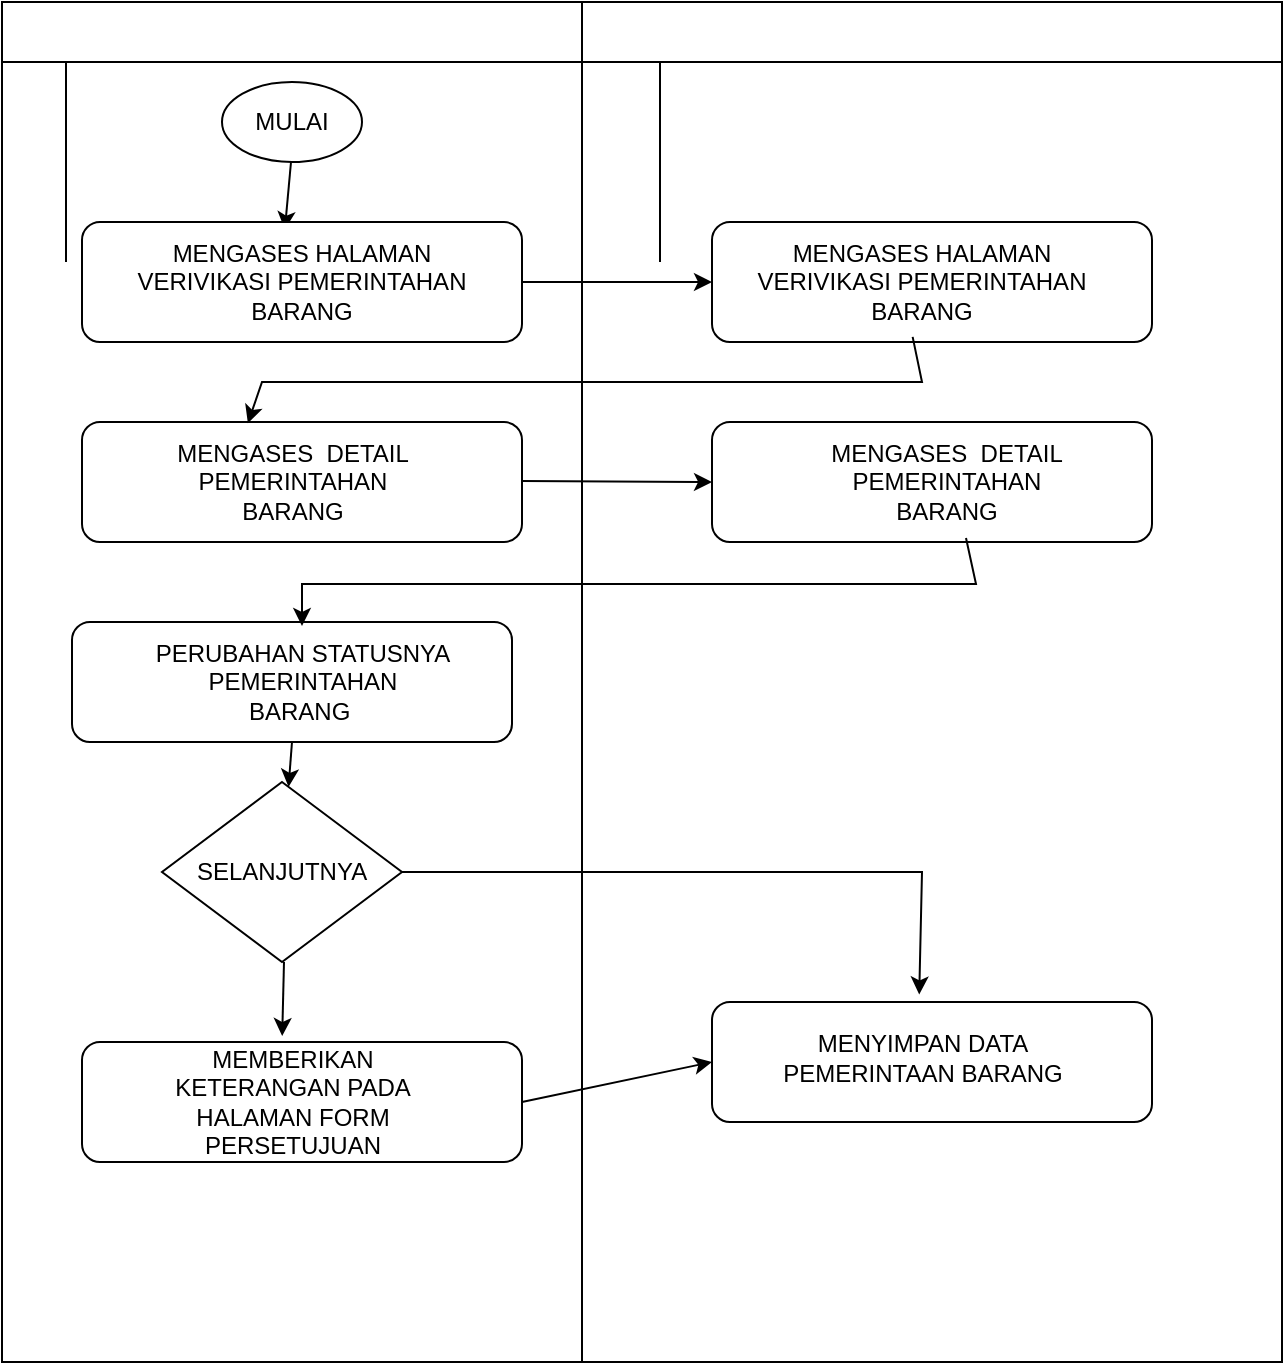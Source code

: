 <mxfile version="28.2.5">
  <diagram name="Page-1" id="oHvYGQ-RQWDGXL5va-Dy">
    <mxGraphModel dx="1281" dy="562" grid="1" gridSize="10" guides="1" tooltips="1" connect="1" arrows="1" fold="1" page="1" pageScale="1" pageWidth="850" pageHeight="1100" math="0" shadow="0">
      <root>
        <mxCell id="0" />
        <mxCell id="1" parent="0" />
        <mxCell id="OcF3jWPZ1jGCGQGwCR3F-21" value="" style="shape=table;startSize=30;container=1;collapsible=0;childLayout=tableLayout;fixedRows=1;rowLines=0;fontStyle=0;strokeColor=default;fontSize=16;" vertex="1" parent="1">
          <mxGeometry x="360" y="40" width="350" height="680" as="geometry" />
        </mxCell>
        <mxCell id="OcF3jWPZ1jGCGQGwCR3F-22" value="" style="shape=tableRow;horizontal=0;startSize=0;swimlaneHead=0;swimlaneBody=0;top=0;left=0;bottom=0;right=0;collapsible=0;dropTarget=0;fillColor=none;points=[[0,0.5],[1,0.5]];portConstraint=eastwest;strokeColor=inherit;fontSize=16;" vertex="1" parent="OcF3jWPZ1jGCGQGwCR3F-21">
          <mxGeometry y="30" width="350" height="50" as="geometry" />
        </mxCell>
        <mxCell id="OcF3jWPZ1jGCGQGwCR3F-23" value="" style="shape=partialRectangle;html=1;whiteSpace=wrap;connectable=0;fillColor=none;top=0;left=0;bottom=0;right=0;overflow=hidden;pointerEvents=1;strokeColor=inherit;fontSize=16;" vertex="1" parent="OcF3jWPZ1jGCGQGwCR3F-22">
          <mxGeometry width="39" height="50" as="geometry">
            <mxRectangle width="39" height="50" as="alternateBounds" />
          </mxGeometry>
        </mxCell>
        <mxCell id="OcF3jWPZ1jGCGQGwCR3F-24" value="" style="shape=partialRectangle;html=1;whiteSpace=wrap;connectable=0;fillColor=none;top=0;left=0;bottom=0;right=0;align=left;spacingLeft=6;overflow=hidden;strokeColor=inherit;fontSize=16;" vertex="1" parent="OcF3jWPZ1jGCGQGwCR3F-22">
          <mxGeometry x="39" width="311" height="50" as="geometry">
            <mxRectangle width="311" height="50" as="alternateBounds" />
          </mxGeometry>
        </mxCell>
        <mxCell id="OcF3jWPZ1jGCGQGwCR3F-25" value="" style="shape=tableRow;horizontal=0;startSize=0;swimlaneHead=0;swimlaneBody=0;top=0;left=0;bottom=0;right=0;collapsible=0;dropTarget=0;fillColor=none;points=[[0,0.5],[1,0.5]];portConstraint=eastwest;strokeColor=inherit;fontSize=16;" vertex="1" parent="OcF3jWPZ1jGCGQGwCR3F-21">
          <mxGeometry y="80" width="350" height="30" as="geometry" />
        </mxCell>
        <mxCell id="OcF3jWPZ1jGCGQGwCR3F-26" value="" style="shape=partialRectangle;html=1;whiteSpace=wrap;connectable=0;fillColor=none;top=0;left=0;bottom=0;right=0;overflow=hidden;strokeColor=inherit;fontSize=16;" vertex="1" parent="OcF3jWPZ1jGCGQGwCR3F-25">
          <mxGeometry width="39" height="30" as="geometry">
            <mxRectangle width="39" height="30" as="alternateBounds" />
          </mxGeometry>
        </mxCell>
        <mxCell id="OcF3jWPZ1jGCGQGwCR3F-27" value="" style="shape=partialRectangle;html=1;whiteSpace=wrap;connectable=0;fillColor=none;top=0;left=0;bottom=0;right=0;align=left;spacingLeft=6;overflow=hidden;strokeColor=inherit;fontSize=16;" vertex="1" parent="OcF3jWPZ1jGCGQGwCR3F-25">
          <mxGeometry x="39" width="311" height="30" as="geometry">
            <mxRectangle width="311" height="30" as="alternateBounds" />
          </mxGeometry>
        </mxCell>
        <mxCell id="OcF3jWPZ1jGCGQGwCR3F-28" value="" style="shape=tableRow;horizontal=0;startSize=0;swimlaneHead=0;swimlaneBody=0;top=0;left=0;bottom=0;right=0;collapsible=0;dropTarget=0;fillColor=none;points=[[0,0.5],[1,0.5]];portConstraint=eastwest;strokeColor=inherit;fontSize=16;" vertex="1" parent="OcF3jWPZ1jGCGQGwCR3F-21">
          <mxGeometry y="110" width="350" height="20" as="geometry" />
        </mxCell>
        <mxCell id="OcF3jWPZ1jGCGQGwCR3F-29" value="" style="shape=partialRectangle;html=1;whiteSpace=wrap;connectable=0;fillColor=none;top=0;left=0;bottom=0;right=0;overflow=hidden;strokeColor=inherit;fontSize=16;" vertex="1" parent="OcF3jWPZ1jGCGQGwCR3F-28">
          <mxGeometry width="39" height="20" as="geometry">
            <mxRectangle width="39" height="20" as="alternateBounds" />
          </mxGeometry>
        </mxCell>
        <mxCell id="OcF3jWPZ1jGCGQGwCR3F-30" value="" style="shape=partialRectangle;html=1;whiteSpace=wrap;connectable=0;fillColor=none;top=0;left=0;bottom=0;right=0;align=left;spacingLeft=6;overflow=hidden;strokeColor=inherit;fontSize=16;" vertex="1" parent="OcF3jWPZ1jGCGQGwCR3F-28">
          <mxGeometry x="39" width="311" height="20" as="geometry">
            <mxRectangle width="311" height="20" as="alternateBounds" />
          </mxGeometry>
        </mxCell>
        <mxCell id="OcF3jWPZ1jGCGQGwCR3F-46" style="edgeStyle=orthogonalEdgeStyle;rounded=0;orthogonalLoop=1;jettySize=auto;html=1;exitX=1;exitY=0.5;exitDx=0;exitDy=0;entryX=0;entryY=0.5;entryDx=0;entryDy=0;" edge="1" parent="1" source="OcF3jWPZ1jGCGQGwCR3F-31" target="OcF3jWPZ1jGCGQGwCR3F-21">
          <mxGeometry relative="1" as="geometry" />
        </mxCell>
        <mxCell id="OcF3jWPZ1jGCGQGwCR3F-31" value="" style="shape=table;startSize=30;container=1;collapsible=0;childLayout=tableLayout;fixedRows=1;rowLines=0;fontStyle=0;strokeColor=default;fontSize=16;" vertex="1" parent="1">
          <mxGeometry x="70" y="40" width="290" height="680" as="geometry" />
        </mxCell>
        <mxCell id="OcF3jWPZ1jGCGQGwCR3F-32" value="" style="shape=tableRow;horizontal=0;startSize=0;swimlaneHead=0;swimlaneBody=0;top=0;left=0;bottom=0;right=0;collapsible=0;dropTarget=0;fillColor=none;points=[[0,0.5],[1,0.5]];portConstraint=eastwest;strokeColor=inherit;fontSize=16;" vertex="1" parent="OcF3jWPZ1jGCGQGwCR3F-31">
          <mxGeometry y="30" width="290" height="50" as="geometry" />
        </mxCell>
        <mxCell id="OcF3jWPZ1jGCGQGwCR3F-33" value="" style="shape=partialRectangle;html=1;whiteSpace=wrap;connectable=0;fillColor=none;top=0;left=0;bottom=0;right=0;overflow=hidden;pointerEvents=1;strokeColor=inherit;fontSize=16;" vertex="1" parent="OcF3jWPZ1jGCGQGwCR3F-32">
          <mxGeometry width="32" height="50" as="geometry">
            <mxRectangle width="32" height="50" as="alternateBounds" />
          </mxGeometry>
        </mxCell>
        <mxCell id="OcF3jWPZ1jGCGQGwCR3F-34" value="" style="shape=partialRectangle;html=1;whiteSpace=wrap;connectable=0;fillColor=none;top=0;left=0;bottom=0;right=0;align=left;spacingLeft=6;overflow=hidden;strokeColor=inherit;fontSize=16;" vertex="1" parent="OcF3jWPZ1jGCGQGwCR3F-32">
          <mxGeometry x="32" width="258" height="50" as="geometry">
            <mxRectangle width="258" height="50" as="alternateBounds" />
          </mxGeometry>
        </mxCell>
        <mxCell id="OcF3jWPZ1jGCGQGwCR3F-35" value="" style="shape=tableRow;horizontal=0;startSize=0;swimlaneHead=0;swimlaneBody=0;top=0;left=0;bottom=0;right=0;collapsible=0;dropTarget=0;fillColor=none;points=[[0,0.5],[1,0.5]];portConstraint=eastwest;strokeColor=inherit;fontSize=16;" vertex="1" parent="OcF3jWPZ1jGCGQGwCR3F-31">
          <mxGeometry y="80" width="290" height="30" as="geometry" />
        </mxCell>
        <mxCell id="OcF3jWPZ1jGCGQGwCR3F-36" value="" style="shape=partialRectangle;html=1;whiteSpace=wrap;connectable=0;fillColor=none;top=0;left=0;bottom=0;right=0;overflow=hidden;strokeColor=inherit;fontSize=16;" vertex="1" parent="OcF3jWPZ1jGCGQGwCR3F-35">
          <mxGeometry width="32" height="30" as="geometry">
            <mxRectangle width="32" height="30" as="alternateBounds" />
          </mxGeometry>
        </mxCell>
        <mxCell id="OcF3jWPZ1jGCGQGwCR3F-37" value="" style="shape=partialRectangle;html=1;whiteSpace=wrap;connectable=0;fillColor=none;top=0;left=0;bottom=0;right=0;align=left;spacingLeft=6;overflow=hidden;strokeColor=inherit;fontSize=16;" vertex="1" parent="OcF3jWPZ1jGCGQGwCR3F-35">
          <mxGeometry x="32" width="258" height="30" as="geometry">
            <mxRectangle width="258" height="30" as="alternateBounds" />
          </mxGeometry>
        </mxCell>
        <mxCell id="OcF3jWPZ1jGCGQGwCR3F-38" value="" style="shape=tableRow;horizontal=0;startSize=0;swimlaneHead=0;swimlaneBody=0;top=0;left=0;bottom=0;right=0;collapsible=0;dropTarget=0;fillColor=none;points=[[0,0.5],[1,0.5]];portConstraint=eastwest;strokeColor=inherit;fontSize=16;" vertex="1" parent="OcF3jWPZ1jGCGQGwCR3F-31">
          <mxGeometry y="110" width="290" height="20" as="geometry" />
        </mxCell>
        <mxCell id="OcF3jWPZ1jGCGQGwCR3F-39" value="" style="shape=partialRectangle;html=1;whiteSpace=wrap;connectable=0;fillColor=none;top=0;left=0;bottom=0;right=0;overflow=hidden;strokeColor=inherit;fontSize=16;" vertex="1" parent="OcF3jWPZ1jGCGQGwCR3F-38">
          <mxGeometry width="32" height="20" as="geometry">
            <mxRectangle width="32" height="20" as="alternateBounds" />
          </mxGeometry>
        </mxCell>
        <mxCell id="OcF3jWPZ1jGCGQGwCR3F-40" value="" style="shape=partialRectangle;html=1;whiteSpace=wrap;connectable=0;fillColor=none;top=0;left=0;bottom=0;right=0;align=left;spacingLeft=6;overflow=hidden;strokeColor=inherit;fontSize=16;" vertex="1" parent="OcF3jWPZ1jGCGQGwCR3F-38">
          <mxGeometry x="32" width="258" height="20" as="geometry">
            <mxRectangle width="258" height="20" as="alternateBounds" />
          </mxGeometry>
        </mxCell>
        <mxCell id="OcF3jWPZ1jGCGQGwCR3F-41" value="" style="ellipse;whiteSpace=wrap;html=1;" vertex="1" parent="1">
          <mxGeometry x="180" y="80" width="70" height="40" as="geometry" />
        </mxCell>
        <mxCell id="OcF3jWPZ1jGCGQGwCR3F-42" value="MULAI" style="text;html=1;align=center;verticalAlign=middle;whiteSpace=wrap;rounded=0;" vertex="1" parent="1">
          <mxGeometry x="185" y="85" width="60" height="30" as="geometry" />
        </mxCell>
        <mxCell id="OcF3jWPZ1jGCGQGwCR3F-43" value="" style="endArrow=classic;html=1;rounded=0;entryX=0.461;entryY=0.063;entryDx=0;entryDy=0;entryPerimeter=0;" edge="1" parent="1" target="OcF3jWPZ1jGCGQGwCR3F-44">
          <mxGeometry width="50" height="50" relative="1" as="geometry">
            <mxPoint x="214.5" y="120" as="sourcePoint" />
            <mxPoint x="214.5" y="180" as="targetPoint" />
          </mxGeometry>
        </mxCell>
        <mxCell id="OcF3jWPZ1jGCGQGwCR3F-44" value="" style="rounded=1;whiteSpace=wrap;html=1;" vertex="1" parent="1">
          <mxGeometry x="110" y="150" width="220" height="60" as="geometry" />
        </mxCell>
        <mxCell id="OcF3jWPZ1jGCGQGwCR3F-45" value="MENGASES HALAMAN VERIVIKASI PEMERINTAHAN BARANG" style="text;html=1;align=center;verticalAlign=middle;whiteSpace=wrap;rounded=0;" vertex="1" parent="1">
          <mxGeometry x="130" y="165" width="180" height="30" as="geometry" />
        </mxCell>
        <mxCell id="OcF3jWPZ1jGCGQGwCR3F-49" value="" style="rounded=1;whiteSpace=wrap;html=1;" vertex="1" parent="1">
          <mxGeometry x="425" y="150" width="220" height="60" as="geometry" />
        </mxCell>
        <mxCell id="OcF3jWPZ1jGCGQGwCR3F-50" value="" style="endArrow=classic;html=1;rounded=0;exitX=1;exitY=0.5;exitDx=0;exitDy=0;entryX=0;entryY=0.5;entryDx=0;entryDy=0;" edge="1" parent="1" source="OcF3jWPZ1jGCGQGwCR3F-44" target="OcF3jWPZ1jGCGQGwCR3F-49">
          <mxGeometry width="50" height="50" relative="1" as="geometry">
            <mxPoint x="350" y="200" as="sourcePoint" />
            <mxPoint x="400" y="150" as="targetPoint" />
          </mxGeometry>
        </mxCell>
        <mxCell id="OcF3jWPZ1jGCGQGwCR3F-51" value="MENGASES HALAMAN VERIVIKASI PEMERINTAHAN BARANG" style="text;html=1;align=center;verticalAlign=middle;whiteSpace=wrap;rounded=0;" vertex="1" parent="1">
          <mxGeometry x="440" y="165" width="180" height="30" as="geometry" />
        </mxCell>
        <mxCell id="OcF3jWPZ1jGCGQGwCR3F-52" value="&lt;div&gt;&lt;br/&gt;&lt;/div&gt;" style="rounded=1;whiteSpace=wrap;html=1;" vertex="1" parent="1">
          <mxGeometry x="110" y="250" width="220" height="60" as="geometry" />
        </mxCell>
        <mxCell id="OcF3jWPZ1jGCGQGwCR3F-53" value="" style="endArrow=classic;html=1;rounded=0;exitX=0.456;exitY=0.957;exitDx=0;exitDy=0;exitPerimeter=0;entryX=0.377;entryY=0.01;entryDx=0;entryDy=0;entryPerimeter=0;" edge="1" parent="1" source="OcF3jWPZ1jGCGQGwCR3F-49" target="OcF3jWPZ1jGCGQGwCR3F-52">
          <mxGeometry width="50" height="50" relative="1" as="geometry">
            <mxPoint x="400" y="320" as="sourcePoint" />
            <mxPoint x="525" y="250" as="targetPoint" />
            <Array as="points">
              <mxPoint x="530" y="230" />
              <mxPoint x="200" y="230" />
            </Array>
          </mxGeometry>
        </mxCell>
        <mxCell id="OcF3jWPZ1jGCGQGwCR3F-54" value="MENGASES&amp;nbsp; DETAIL PEMERINTAHAN BARANG" style="text;html=1;align=center;verticalAlign=middle;whiteSpace=wrap;rounded=0;" vertex="1" parent="1">
          <mxGeometry x="152.5" y="265" width="125" height="30" as="geometry" />
        </mxCell>
        <mxCell id="OcF3jWPZ1jGCGQGwCR3F-55" value="&lt;div&gt;&lt;br/&gt;&lt;/div&gt;" style="rounded=1;whiteSpace=wrap;html=1;" vertex="1" parent="1">
          <mxGeometry x="425" y="250" width="220" height="60" as="geometry" />
        </mxCell>
        <mxCell id="OcF3jWPZ1jGCGQGwCR3F-56" value="" style="endArrow=classic;html=1;rounded=0;exitX=1;exitY=0.5;exitDx=0;exitDy=0;" edge="1" parent="1">
          <mxGeometry width="50" height="50" relative="1" as="geometry">
            <mxPoint x="330" y="279.5" as="sourcePoint" />
            <mxPoint x="425" y="280" as="targetPoint" />
          </mxGeometry>
        </mxCell>
        <mxCell id="OcF3jWPZ1jGCGQGwCR3F-57" value="MENGASES&amp;nbsp; DETAIL PEMERINTAHAN BARANG" style="text;html=1;align=center;verticalAlign=middle;whiteSpace=wrap;rounded=0;" vertex="1" parent="1">
          <mxGeometry x="480" y="265" width="125" height="30" as="geometry" />
        </mxCell>
        <mxCell id="OcF3jWPZ1jGCGQGwCR3F-58" value="" style="rounded=1;whiteSpace=wrap;html=1;" vertex="1" parent="1">
          <mxGeometry x="105" y="350" width="220" height="60" as="geometry" />
        </mxCell>
        <mxCell id="OcF3jWPZ1jGCGQGwCR3F-59" value="PERUBAHAN STATUSNYA PEMERINTAHAN BARANG&amp;nbsp;" style="text;html=1;align=center;verticalAlign=middle;whiteSpace=wrap;rounded=0;" vertex="1" parent="1">
          <mxGeometry x="143.75" y="365" width="152.5" height="30" as="geometry" />
        </mxCell>
        <mxCell id="OcF3jWPZ1jGCGQGwCR3F-60" value="" style="endArrow=classic;html=1;rounded=0;exitX=0.456;exitY=0.957;exitDx=0;exitDy=0;exitPerimeter=0;" edge="1" parent="1">
          <mxGeometry width="50" height="50" relative="1" as="geometry">
            <mxPoint x="552" y="308" as="sourcePoint" />
            <mxPoint x="220" y="352" as="targetPoint" />
            <Array as="points">
              <mxPoint x="557" y="331" />
              <mxPoint x="220" y="331" />
            </Array>
          </mxGeometry>
        </mxCell>
        <mxCell id="OcF3jWPZ1jGCGQGwCR3F-61" value="" style="rhombus;whiteSpace=wrap;html=1;" vertex="1" parent="1">
          <mxGeometry x="150" y="430" width="120" height="90" as="geometry" />
        </mxCell>
        <mxCell id="OcF3jWPZ1jGCGQGwCR3F-62" value="" style="endArrow=classic;html=1;rounded=0;exitX=0.5;exitY=1;exitDx=0;exitDy=0;" edge="1" parent="1" source="OcF3jWPZ1jGCGQGwCR3F-58" target="OcF3jWPZ1jGCGQGwCR3F-61">
          <mxGeometry width="50" height="50" relative="1" as="geometry">
            <mxPoint x="260" y="480" as="sourcePoint" />
            <mxPoint x="355" y="480.5" as="targetPoint" />
          </mxGeometry>
        </mxCell>
        <mxCell id="OcF3jWPZ1jGCGQGwCR3F-63" value="SELANJUTNYA" style="text;html=1;align=center;verticalAlign=middle;whiteSpace=wrap;rounded=0;" vertex="1" parent="1">
          <mxGeometry x="180" y="460" width="60" height="30" as="geometry" />
        </mxCell>
        <mxCell id="OcF3jWPZ1jGCGQGwCR3F-64" value="" style="rounded=1;whiteSpace=wrap;html=1;" vertex="1" parent="1">
          <mxGeometry x="110" y="560" width="220" height="60" as="geometry" />
        </mxCell>
        <mxCell id="OcF3jWPZ1jGCGQGwCR3F-65" value="MEMBERIKAN KETERANGAN PADA HALAMAN FORM PERSETUJUAN" style="text;html=1;align=center;verticalAlign=middle;whiteSpace=wrap;rounded=0;" vertex="1" parent="1">
          <mxGeometry x="138.75" y="575" width="152.5" height="30" as="geometry" />
        </mxCell>
        <mxCell id="OcF3jWPZ1jGCGQGwCR3F-66" value="" style="endArrow=classic;html=1;rounded=0;exitX=0.5;exitY=1;exitDx=0;exitDy=0;entryX=0.455;entryY=-0.05;entryDx=0;entryDy=0;entryPerimeter=0;" edge="1" parent="1" target="OcF3jWPZ1jGCGQGwCR3F-64">
          <mxGeometry width="50" height="50" relative="1" as="geometry">
            <mxPoint x="211" y="520" as="sourcePoint" />
            <mxPoint x="209" y="542" as="targetPoint" />
          </mxGeometry>
        </mxCell>
        <mxCell id="OcF3jWPZ1jGCGQGwCR3F-67" value="" style="rounded=1;whiteSpace=wrap;html=1;" vertex="1" parent="1">
          <mxGeometry x="425" y="540" width="220" height="60" as="geometry" />
        </mxCell>
        <mxCell id="OcF3jWPZ1jGCGQGwCR3F-68" value="MENYIMPAN DATA PEMERINTAAN BARANG" style="text;html=1;align=center;verticalAlign=middle;whiteSpace=wrap;rounded=0;" vertex="1" parent="1">
          <mxGeometry x="453.75" y="555" width="152.5" height="25" as="geometry" />
        </mxCell>
        <mxCell id="OcF3jWPZ1jGCGQGwCR3F-69" value="" style="endArrow=classic;html=1;rounded=0;exitX=1;exitY=0.5;exitDx=0;exitDy=0;entryX=0.471;entryY=-0.063;entryDx=0;entryDy=0;entryPerimeter=0;" edge="1" parent="1" source="OcF3jWPZ1jGCGQGwCR3F-61" target="OcF3jWPZ1jGCGQGwCR3F-67">
          <mxGeometry width="50" height="50" relative="1" as="geometry">
            <mxPoint x="326" y="480" as="sourcePoint" />
            <mxPoint x="540" y="520" as="targetPoint" />
            <Array as="points">
              <mxPoint x="530" y="475" />
            </Array>
          </mxGeometry>
        </mxCell>
        <mxCell id="OcF3jWPZ1jGCGQGwCR3F-70" value="" style="endArrow=classic;html=1;rounded=0;exitX=1;exitY=0.5;exitDx=0;exitDy=0;entryX=0;entryY=0.5;entryDx=0;entryDy=0;" edge="1" parent="1" source="OcF3jWPZ1jGCGQGwCR3F-64" target="OcF3jWPZ1jGCGQGwCR3F-67">
          <mxGeometry width="50" height="50" relative="1" as="geometry">
            <mxPoint x="381" y="540" as="sourcePoint" />
            <mxPoint x="380" y="577" as="targetPoint" />
          </mxGeometry>
        </mxCell>
      </root>
    </mxGraphModel>
  </diagram>
</mxfile>
